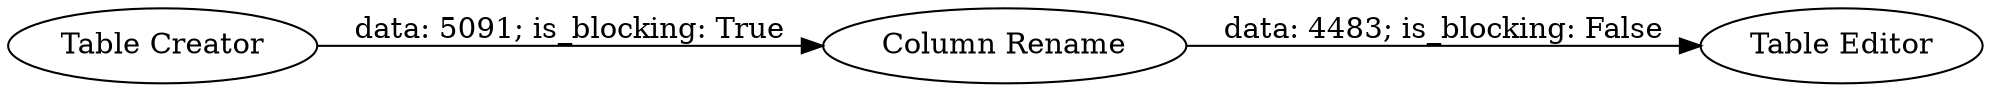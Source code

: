 digraph {
	"3700687887606066822_11" [label="Column Rename"]
	"3700687887606066822_13" [label="Table Creator"]
	"3700687887606066822_10" [label="Table Editor"]
	"3700687887606066822_11" -> "3700687887606066822_10" [label="data: 4483; is_blocking: False"]
	"3700687887606066822_13" -> "3700687887606066822_11" [label="data: 5091; is_blocking: True"]
	rankdir=LR
}
